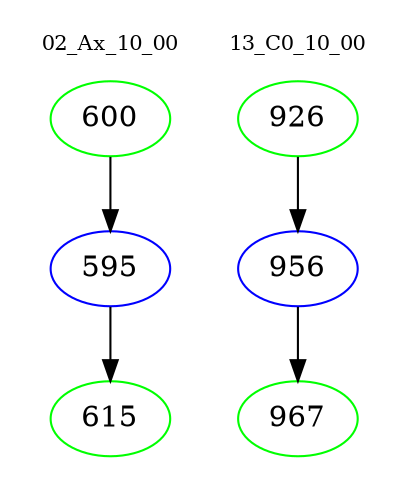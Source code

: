 digraph{
subgraph cluster_0 {
color = white
label = "02_Ax_10_00";
fontsize=10;
T0_600 [label="600", color="green"]
T0_600 -> T0_595 [color="black"]
T0_595 [label="595", color="blue"]
T0_595 -> T0_615 [color="black"]
T0_615 [label="615", color="green"]
}
subgraph cluster_1 {
color = white
label = "13_C0_10_00";
fontsize=10;
T1_926 [label="926", color="green"]
T1_926 -> T1_956 [color="black"]
T1_956 [label="956", color="blue"]
T1_956 -> T1_967 [color="black"]
T1_967 [label="967", color="green"]
}
}
